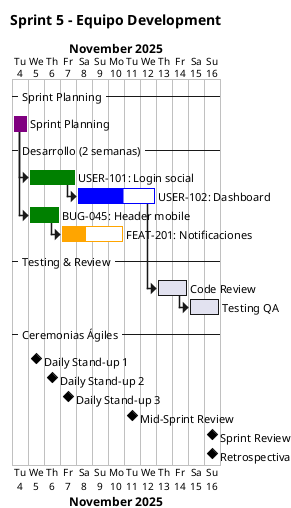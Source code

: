 @startgantt
title Sprint 5 - Equipo Development
printscale daily

Project starts 2025-11-04

-- Sprint Planning --
[Sprint Planning] lasts 1 day
[Sprint Planning] is colored in Purple

-- Desarrollo (2 semanas) --
[USER-101: Login social] lasts 3 days and starts at [Sprint Planning]'s end
[USER-101: Login social] is 100% completed and is colored in Green

[USER-102: Dashboard] lasts 5 days and starts at [USER-101: Login social]'s end
[USER-102: Dashboard] is 60% completed and is colored in Blue

[BUG-045: Header mobile] lasts 2 days and starts at [Sprint Planning]'s end
[BUG-045: Header mobile] is 100% completed and is colored in Green

[FEAT-201: Notificaciones] lasts 4 days and starts at [BUG-045: Header mobile]'s end
[FEAT-201: Notificaciones] is 40% completed and is colored in Orange

-- Testing & Review --
[Code Review] lasts 2 days and starts at [USER-102: Dashboard]'s end
[Testing QA] lasts 2 days and starts at [Code Review]'s end

-- Ceremonias Ágiles --
[Daily Stand-up 1] happens 2025-11-05
[Daily Stand-up 2] happens 2025-11-06
[Daily Stand-up 3] happens 2025-11-07
[Mid-Sprint Review] happens 2025-11-11
[Sprint Review] happens at [Testing QA]'s end
[Retrospectiva] happens at [Sprint Review]'s end

@endgantt